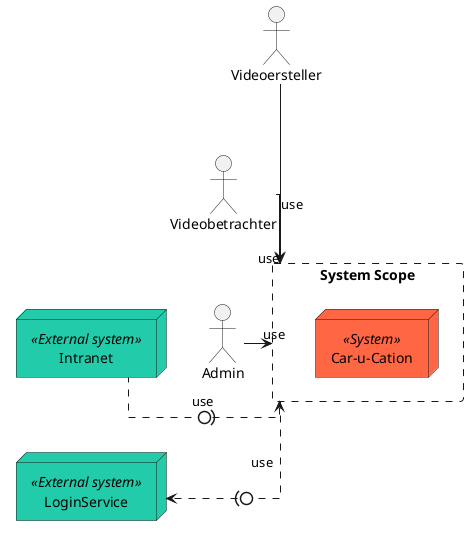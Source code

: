 @startuml CaruCation
skinparam linetype ortho
skinparam ranksep 70

<style>
.External system {
BackGroundColor #22ccaa
}
.System{
BackGroundColor #ff6644
}
</style>

together {
actor "Videoersteller" as vs
actor "Videobetrachter" as vb
actor "Admin" as a
}

node "Intranet" << External system >> as i
node "LoginService" << External system >> as l

rectangle "System Scope" as SystemScope #line.dashed{
    node "Car-u-Cation" << System >> as cuc
}

SystemScope <-left- vs: use
SystemScope <-left- vb: use
SystemScope <-left- a: use
vs -[hidden]down- vb
vb -[hidden]down- a

SystemScope <.(0. i: use
SystemScope .0).> l: use
i -[hidden]right- SystemScope
l -[hidden]right- SystemScope
i -[hidden]right- l
l -[hidden]down- i
@enduml